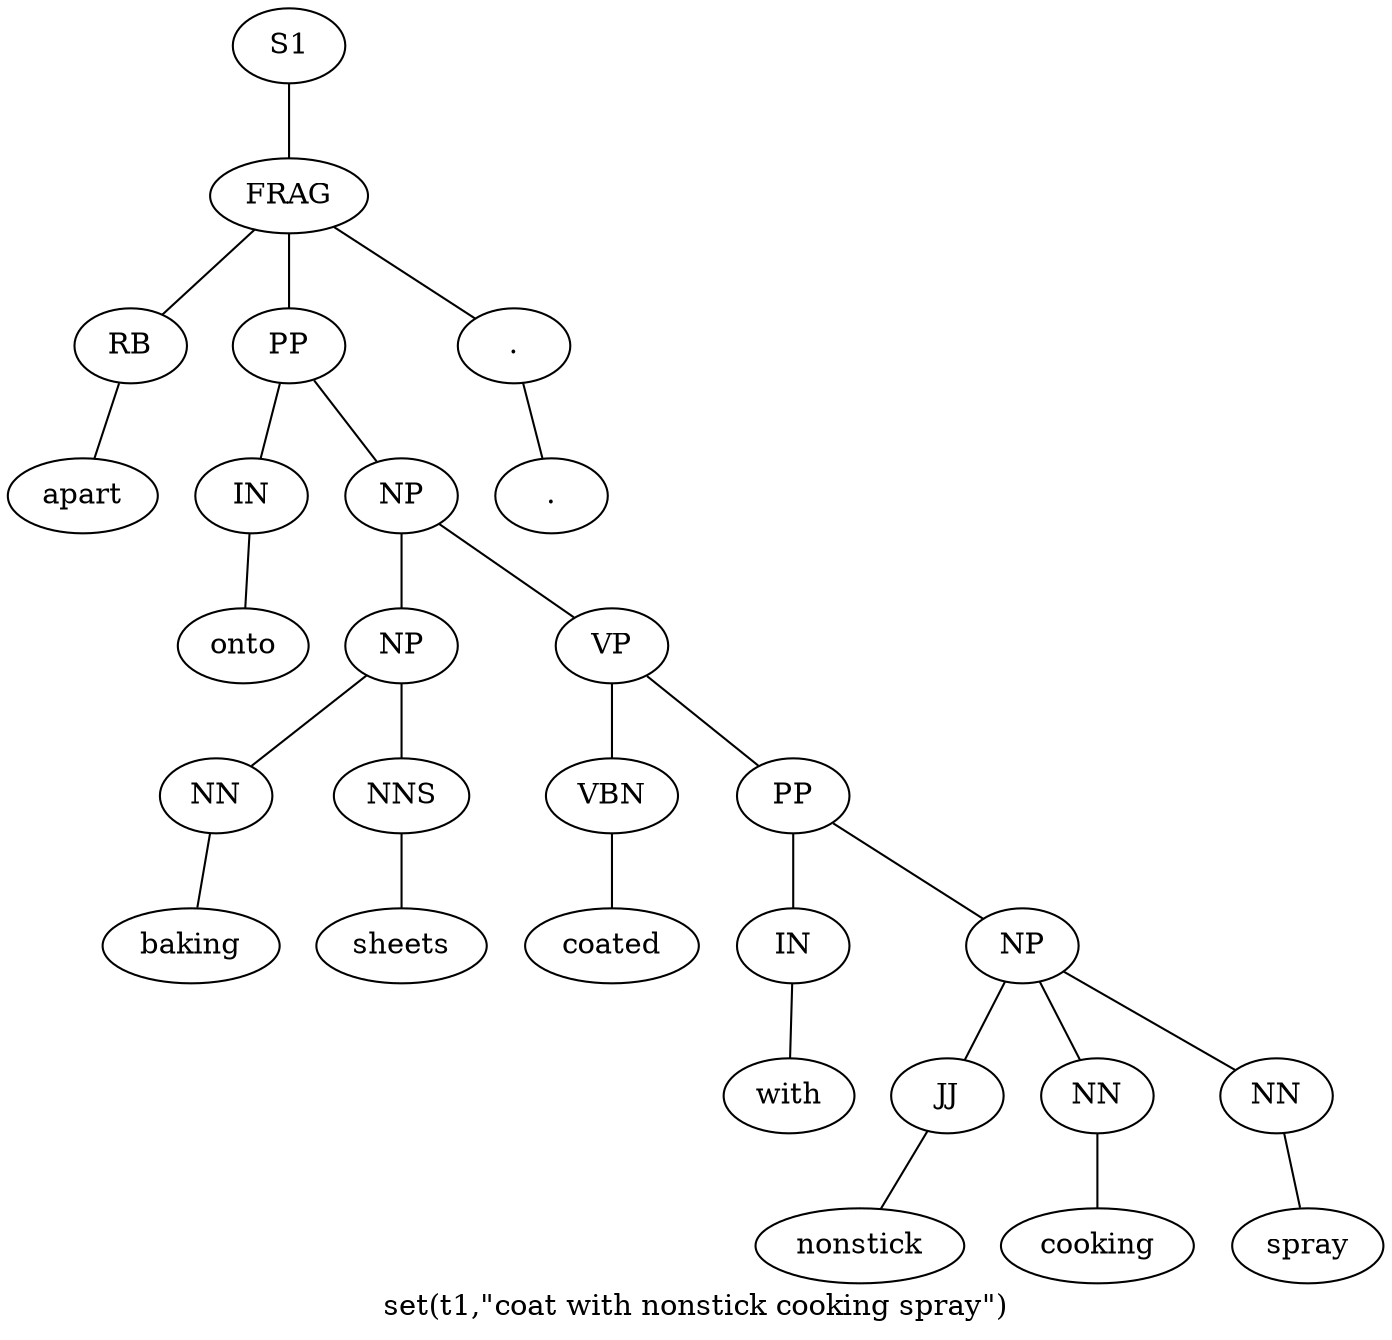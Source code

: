 graph SyntaxGraph {
	label = "set(t1,\"coat with nonstick cooking spray\")";
	Node0 [label="S1"];
	Node1 [label="FRAG"];
	Node2 [label="RB"];
	Node3 [label="apart"];
	Node4 [label="PP"];
	Node5 [label="IN"];
	Node6 [label="onto"];
	Node7 [label="NP"];
	Node8 [label="NP"];
	Node9 [label="NN"];
	Node10 [label="baking"];
	Node11 [label="NNS"];
	Node12 [label="sheets"];
	Node13 [label="VP"];
	Node14 [label="VBN"];
	Node15 [label="coated"];
	Node16 [label="PP"];
	Node17 [label="IN"];
	Node18 [label="with"];
	Node19 [label="NP"];
	Node20 [label="JJ"];
	Node21 [label="nonstick"];
	Node22 [label="NN"];
	Node23 [label="cooking"];
	Node24 [label="NN"];
	Node25 [label="spray"];
	Node26 [label="."];
	Node27 [label="."];

	Node0 -- Node1;
	Node1 -- Node2;
	Node1 -- Node4;
	Node1 -- Node26;
	Node2 -- Node3;
	Node4 -- Node5;
	Node4 -- Node7;
	Node5 -- Node6;
	Node7 -- Node8;
	Node7 -- Node13;
	Node8 -- Node9;
	Node8 -- Node11;
	Node9 -- Node10;
	Node11 -- Node12;
	Node13 -- Node14;
	Node13 -- Node16;
	Node14 -- Node15;
	Node16 -- Node17;
	Node16 -- Node19;
	Node17 -- Node18;
	Node19 -- Node20;
	Node19 -- Node22;
	Node19 -- Node24;
	Node20 -- Node21;
	Node22 -- Node23;
	Node24 -- Node25;
	Node26 -- Node27;
}